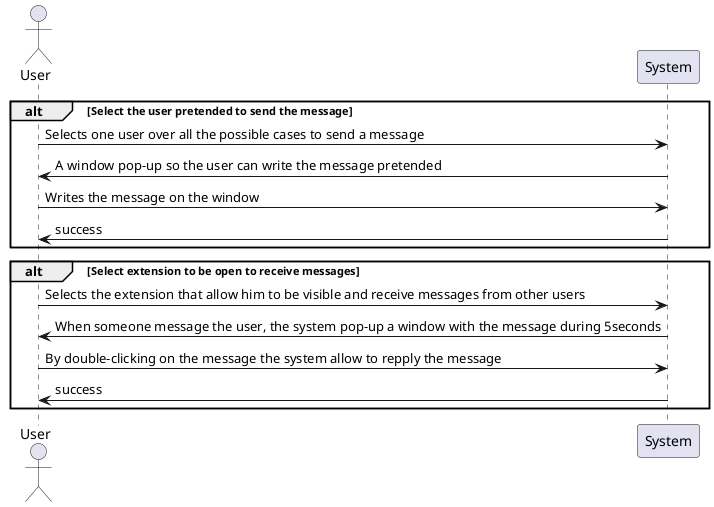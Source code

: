 @startuml ipc04.1_analysis.png

actor User

participant "System" as s

alt Select the user pretended to send the message
User->s: Selects one user over all the possible cases to send a message
s->User: A window pop-up so the user can write the message pretended
User->s: Writes the message on the window
s->User: success
end

alt Select extension to be open to receive messages
User->s: Selects the extension that allow him to be visible and receive messages from other users
s->User: When someone message the user, the system pop-up a window with the message during 5seconds
User->s: By double-clicking on the message the system allow to repply the message
s->User: success
end


@enduml